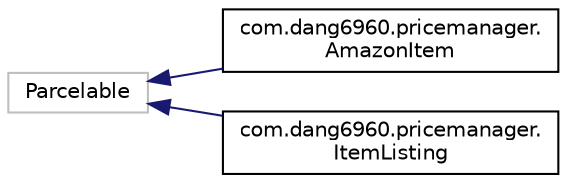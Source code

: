 digraph "Graphical Class Hierarchy"
{
 // LATEX_PDF_SIZE
  edge [fontname="Helvetica",fontsize="10",labelfontname="Helvetica",labelfontsize="10"];
  node [fontname="Helvetica",fontsize="10",shape=record];
  rankdir="LR";
  Node15 [label="Parcelable",height=0.2,width=0.4,color="grey75", fillcolor="white", style="filled",tooltip=" "];
  Node15 -> Node0 [dir="back",color="midnightblue",fontsize="10",style="solid",fontname="Helvetica"];
  Node0 [label="com.dang6960.pricemanager.\lAmazonItem",height=0.2,width=0.4,color="black", fillcolor="white", style="filled",URL="$classcom_1_1dang6960_1_1pricemanager_1_1_amazon_item.html",tooltip=" "];
  Node15 -> Node17 [dir="back",color="midnightblue",fontsize="10",style="solid",fontname="Helvetica"];
  Node17 [label="com.dang6960.pricemanager.\lItemListing",height=0.2,width=0.4,color="black", fillcolor="white", style="filled",URL="$classcom_1_1dang6960_1_1pricemanager_1_1_item_listing.html",tooltip=" "];
}
